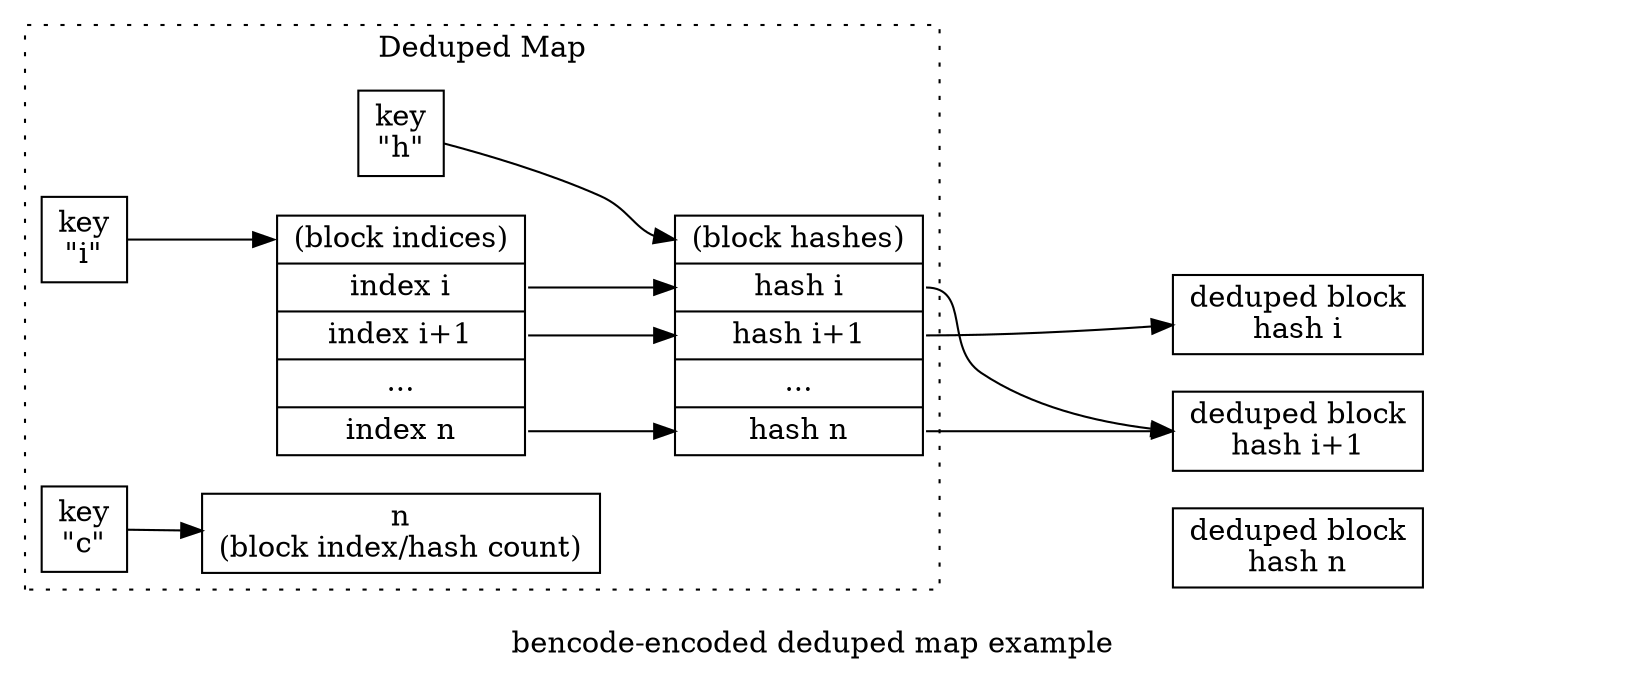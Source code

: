 digraph {
    label = "bencode-encoded deduped map example"
    rankdir = "LR"

    subgraph clusterDedupedMap {
        label = "Deduped Map"
        style = "dotted"

        keyH [
            label = "key\n\"h\""
            shape = "square"
        ]
        keyI [
            label = "key\n\"i\""
            shape = "square"
        ]
        keyC [
            label = "key\n\"c\""
            shape = "square"
        ]

        valueH [
            shape = "record"
            label = "<t> (block hashes) | <1> hash i | <2> hash i+1 | ... | <3> hash n"
        ]

        valueI [
            shape = "record"
            label = "<t> (block indices) | <1> index i | <2> index i+1 | ... | <3> index n"
        ]

        valueC [
            label = "n\n(block index/hash count)"
            shape = "rectangle"
        ]

        keyH -> valueH:t
        keyI -> valueI:t
        keyC -> valueC

        valueI:1 -> valueH:1
        valueI:2 -> valueH:2
        valueI:3 -> valueH:3
    }

    subgraph clusterBlocks {
        style = "invis"

        dedupedBlock1 [
            shape = "rectangle"
            label = "deduped block\nhash i"
        ]
        dedupedBlock2 [
            shape = "rectangle"
            label = "deduped block\nhash i+1"
        ]
        dedupedBlock3 [
            shape = "rectangle"
            label = "deduped block\nhash n"
        ]
    }

    valueH:1 -> dedupedBlock2
    valueH:2 -> dedupedBlock1
    valueH:3 -> dedupedBlock2
}